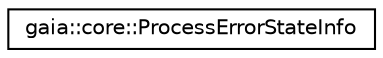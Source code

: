 digraph G
{
  edge [fontname="Helvetica",fontsize="10",labelfontname="Helvetica",labelfontsize="10"];
  node [fontname="Helvetica",fontsize="10",shape=record];
  rankdir=LR;
  Node1 [label="gaia::core::ProcessErrorStateInfo",height=0.2,width=0.4,color="black", fillcolor="white", style="filled",URL="$d2/d6d/classgaia_1_1core_1_1_process_error_state_info.html",tooltip="Information you can retrieve about any processes that are in an error condition."];
}
